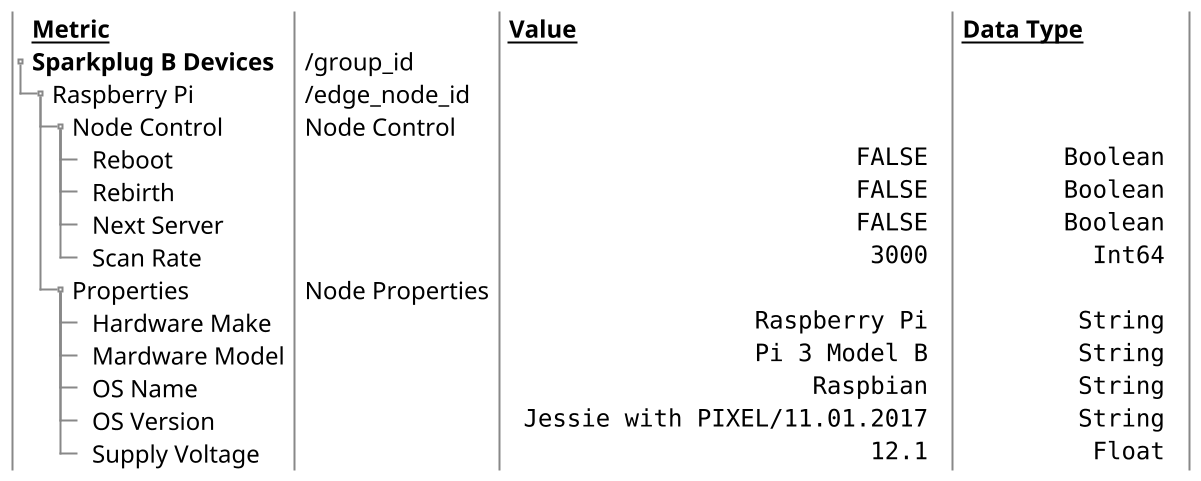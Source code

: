 @startsalt
scale 2
{
{T!
+**__Metric__**                 | ""           "" | **__Value__**                      | **__Data Type__**
+**Sparkplug B Devices**        | /group_id       | ""                              "" | ""               "" 
++ Raspberry Pi                 | /edge_node_id   | ""                              "" | ""               ""
+++ Node Control                | Node Control    | ""                              "" | ""               ""
++++ Reboot                     | ""           "" | ""                        FALSE "" | ""       Boolean ""
++++ Rebirth                    | ""           "" | ""                        FALSE "" | ""       Boolean ""
++++ Next Server                | ""           "" | ""                        FALSE "" | ""       Boolean ""
++++ Scan Rate                  | ""           "" | ""                         3000 "" | ""         Int64 ""
+++ Properties                  | Node Properties | ""                              "" | ""               ""
++++ Hardware Make              | ""          ""  | ""                 Raspberry Pi "" | ""        String ""
++++ Mardware Model             | ""          ""  | ""                 Pi 3 Model B "" | ""        String ""
++++ OS Name                    | ""          ""  | ""                     Raspbian "" | ""        String ""
++++ OS Version                 | ""          ""  | "" Jessie with PIXEL/11.01.2017 "" | ""        String ""
++++ Supply Voltage             | ""          ""  | ""                         12.1 "" | ""         Float ""

}
}
@endsalt


